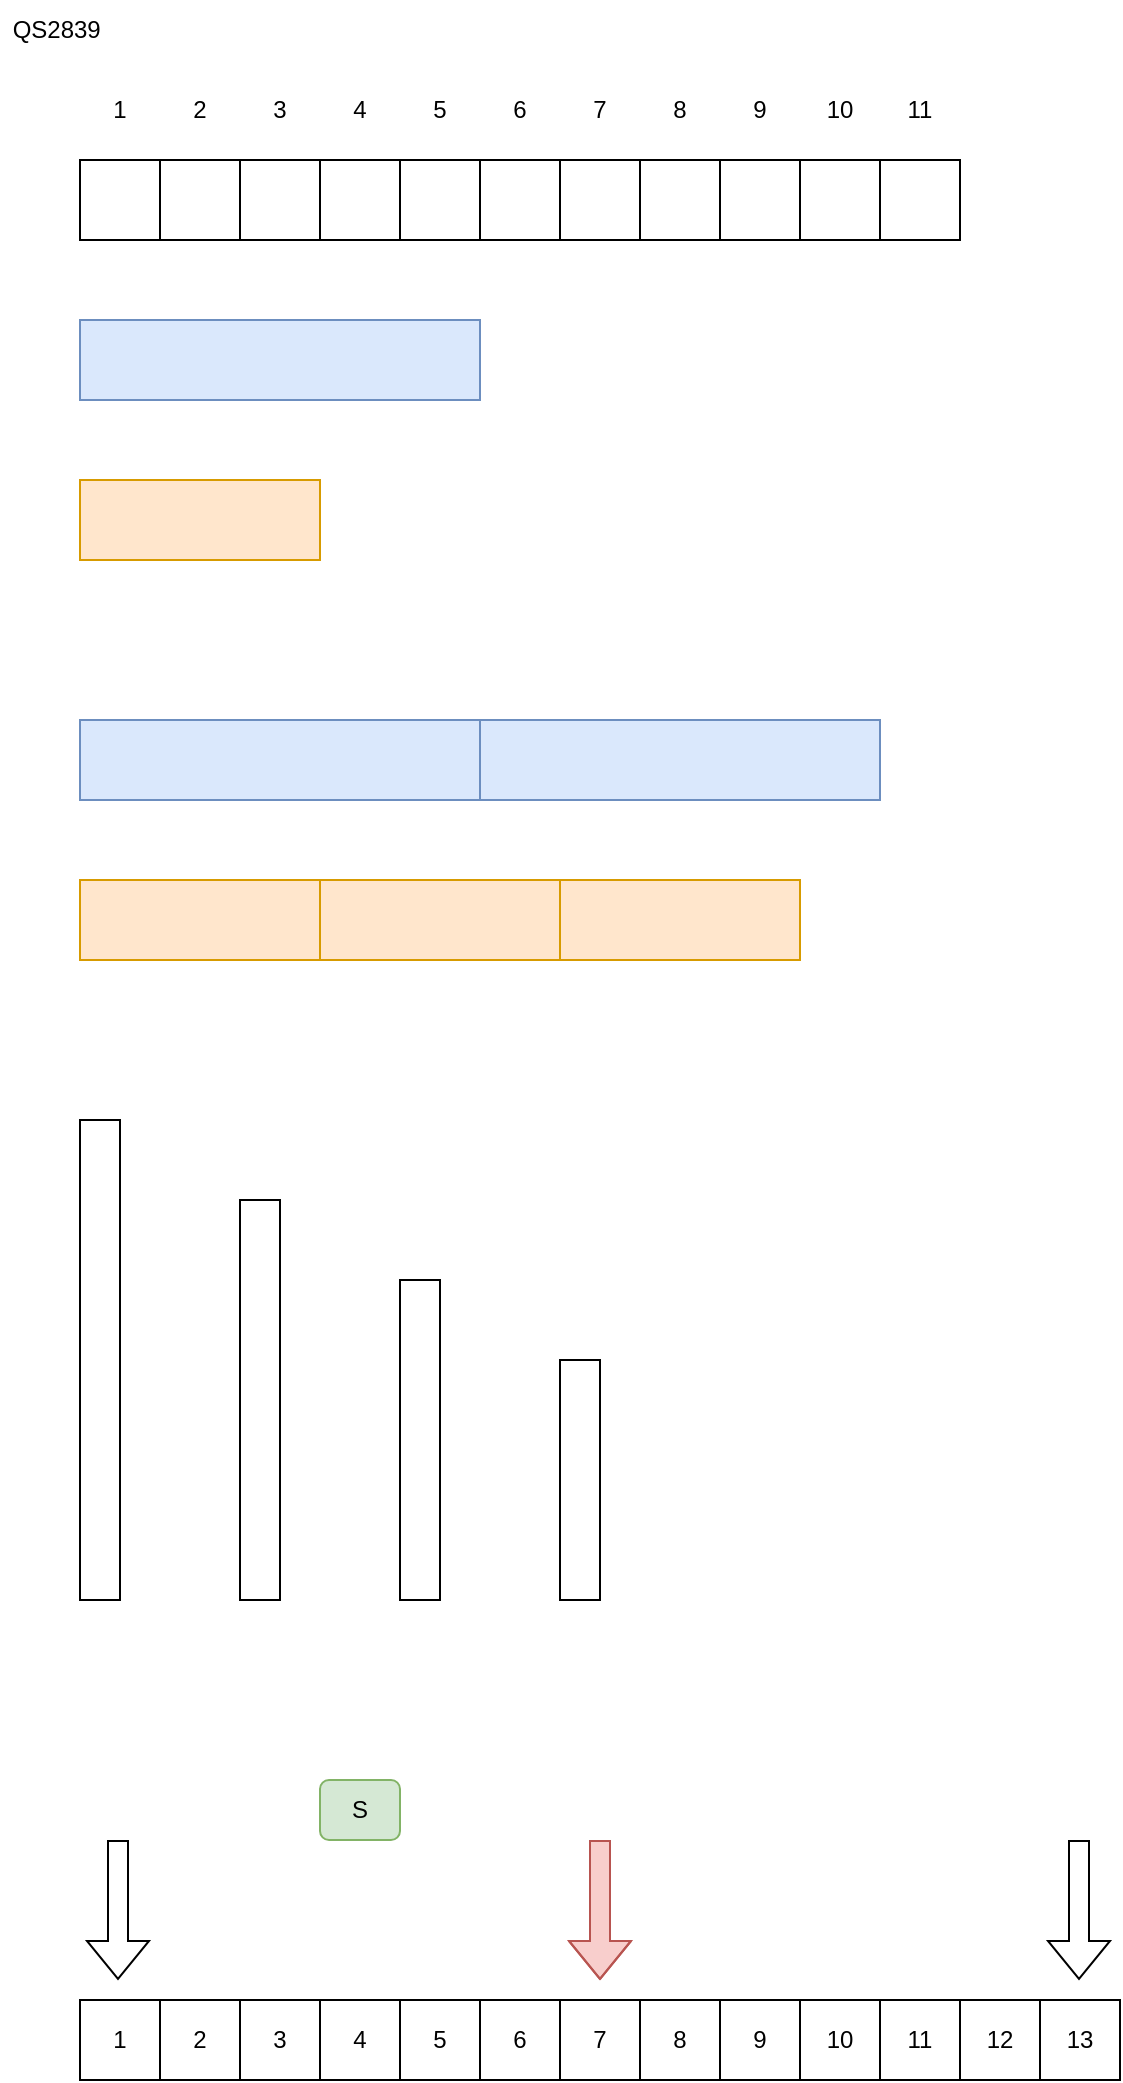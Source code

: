 <mxfile version="21.2.9" type="device" pages="2">
  <diagram name="페이지-1" id="g2Uvg7niJ35BmvZztRaf">
    <mxGraphModel dx="1050" dy="691" grid="1" gridSize="10" guides="1" tooltips="1" connect="1" arrows="1" fold="1" page="1" pageScale="1" pageWidth="827" pageHeight="1169" math="0" shadow="0">
      <root>
        <mxCell id="0" />
        <mxCell id="1" parent="0" />
        <mxCell id="qujUXxBkWEmZOd82z3Fd-1" value="" style="rounded=0;whiteSpace=wrap;html=1;" parent="1" vertex="1">
          <mxGeometry x="40" y="80" width="40" height="40" as="geometry" />
        </mxCell>
        <mxCell id="qujUXxBkWEmZOd82z3Fd-2" value="" style="rounded=0;whiteSpace=wrap;html=1;" parent="1" vertex="1">
          <mxGeometry x="80" y="80" width="40" height="40" as="geometry" />
        </mxCell>
        <mxCell id="qujUXxBkWEmZOd82z3Fd-3" value="" style="rounded=0;whiteSpace=wrap;html=1;" parent="1" vertex="1">
          <mxGeometry x="120" y="80" width="40" height="40" as="geometry" />
        </mxCell>
        <mxCell id="qujUXxBkWEmZOd82z3Fd-4" value="" style="rounded=0;whiteSpace=wrap;html=1;" parent="1" vertex="1">
          <mxGeometry x="160" y="80" width="40" height="40" as="geometry" />
        </mxCell>
        <mxCell id="qujUXxBkWEmZOd82z3Fd-5" value="" style="rounded=0;whiteSpace=wrap;html=1;" parent="1" vertex="1">
          <mxGeometry x="200" y="80" width="40" height="40" as="geometry" />
        </mxCell>
        <mxCell id="qujUXxBkWEmZOd82z3Fd-6" value="" style="rounded=0;whiteSpace=wrap;html=1;" parent="1" vertex="1">
          <mxGeometry x="240" y="80" width="40" height="40" as="geometry" />
        </mxCell>
        <mxCell id="qujUXxBkWEmZOd82z3Fd-7" value="" style="rounded=0;whiteSpace=wrap;html=1;" parent="1" vertex="1">
          <mxGeometry x="280" y="80" width="40" height="40" as="geometry" />
        </mxCell>
        <mxCell id="qujUXxBkWEmZOd82z3Fd-8" value="" style="rounded=0;whiteSpace=wrap;html=1;" parent="1" vertex="1">
          <mxGeometry x="320" y="80" width="40" height="40" as="geometry" />
        </mxCell>
        <mxCell id="qujUXxBkWEmZOd82z3Fd-9" value="" style="rounded=0;whiteSpace=wrap;html=1;" parent="1" vertex="1">
          <mxGeometry x="360" y="80" width="40" height="40" as="geometry" />
        </mxCell>
        <mxCell id="qujUXxBkWEmZOd82z3Fd-10" value="" style="rounded=0;whiteSpace=wrap;html=1;" parent="1" vertex="1">
          <mxGeometry x="400" y="80" width="40" height="40" as="geometry" />
        </mxCell>
        <mxCell id="qujUXxBkWEmZOd82z3Fd-11" value="" style="rounded=0;whiteSpace=wrap;html=1;" parent="1" vertex="1">
          <mxGeometry x="440" y="80" width="40" height="40" as="geometry" />
        </mxCell>
        <mxCell id="qujUXxBkWEmZOd82z3Fd-12" value="2" style="text;html=1;strokeColor=none;fillColor=none;align=center;verticalAlign=middle;whiteSpace=wrap;rounded=0;" parent="1" vertex="1">
          <mxGeometry x="80" y="40" width="40" height="30" as="geometry" />
        </mxCell>
        <mxCell id="qujUXxBkWEmZOd82z3Fd-13" value="1" style="text;html=1;strokeColor=none;fillColor=none;align=center;verticalAlign=middle;whiteSpace=wrap;rounded=0;" parent="1" vertex="1">
          <mxGeometry x="40" y="40" width="40" height="30" as="geometry" />
        </mxCell>
        <mxCell id="qujUXxBkWEmZOd82z3Fd-15" value="10" style="text;html=1;strokeColor=none;fillColor=none;align=center;verticalAlign=middle;whiteSpace=wrap;rounded=0;" parent="1" vertex="1">
          <mxGeometry x="400" y="40" width="40" height="30" as="geometry" />
        </mxCell>
        <mxCell id="qujUXxBkWEmZOd82z3Fd-16" value="" style="rounded=0;whiteSpace=wrap;html=1;fillColor=#dae8fc;strokeColor=#6c8ebf;" parent="1" vertex="1">
          <mxGeometry x="40" y="160" width="200" height="40" as="geometry" />
        </mxCell>
        <mxCell id="qujUXxBkWEmZOd82z3Fd-17" value="3" style="text;html=1;strokeColor=none;fillColor=none;align=center;verticalAlign=middle;whiteSpace=wrap;rounded=0;" parent="1" vertex="1">
          <mxGeometry x="120" y="40" width="40" height="30" as="geometry" />
        </mxCell>
        <mxCell id="qujUXxBkWEmZOd82z3Fd-18" value="4" style="text;html=1;strokeColor=none;fillColor=none;align=center;verticalAlign=middle;whiteSpace=wrap;rounded=0;" parent="1" vertex="1">
          <mxGeometry x="160" y="40" width="40" height="30" as="geometry" />
        </mxCell>
        <mxCell id="qujUXxBkWEmZOd82z3Fd-19" value="5" style="text;html=1;strokeColor=none;fillColor=none;align=center;verticalAlign=middle;whiteSpace=wrap;rounded=0;" parent="1" vertex="1">
          <mxGeometry x="200" y="40" width="40" height="30" as="geometry" />
        </mxCell>
        <mxCell id="qujUXxBkWEmZOd82z3Fd-20" value="6" style="text;html=1;strokeColor=none;fillColor=none;align=center;verticalAlign=middle;whiteSpace=wrap;rounded=0;" parent="1" vertex="1">
          <mxGeometry x="240" y="40" width="40" height="30" as="geometry" />
        </mxCell>
        <mxCell id="qujUXxBkWEmZOd82z3Fd-21" value="7" style="text;html=1;strokeColor=none;fillColor=none;align=center;verticalAlign=middle;whiteSpace=wrap;rounded=0;" parent="1" vertex="1">
          <mxGeometry x="280" y="40" width="40" height="30" as="geometry" />
        </mxCell>
        <mxCell id="qujUXxBkWEmZOd82z3Fd-22" value="8" style="text;html=1;strokeColor=none;fillColor=none;align=center;verticalAlign=middle;whiteSpace=wrap;rounded=0;" parent="1" vertex="1">
          <mxGeometry x="320" y="40" width="40" height="30" as="geometry" />
        </mxCell>
        <mxCell id="qujUXxBkWEmZOd82z3Fd-23" value="9" style="text;html=1;strokeColor=none;fillColor=none;align=center;verticalAlign=middle;whiteSpace=wrap;rounded=0;" parent="1" vertex="1">
          <mxGeometry x="360" y="40" width="40" height="30" as="geometry" />
        </mxCell>
        <mxCell id="qujUXxBkWEmZOd82z3Fd-24" value="11" style="text;html=1;strokeColor=none;fillColor=none;align=center;verticalAlign=middle;whiteSpace=wrap;rounded=0;" parent="1" vertex="1">
          <mxGeometry x="440" y="40" width="40" height="30" as="geometry" />
        </mxCell>
        <mxCell id="qujUXxBkWEmZOd82z3Fd-25" value="" style="rounded=0;whiteSpace=wrap;html=1;fillColor=#ffe6cc;strokeColor=#d79b00;" parent="1" vertex="1">
          <mxGeometry x="40" y="240" width="120" height="40" as="geometry" />
        </mxCell>
        <mxCell id="qujUXxBkWEmZOd82z3Fd-26" value="QS2839&amp;nbsp;" style="text;html=1;strokeColor=none;fillColor=none;align=center;verticalAlign=middle;whiteSpace=wrap;rounded=0;" parent="1" vertex="1">
          <mxGeometry width="60" height="30" as="geometry" />
        </mxCell>
        <mxCell id="qujUXxBkWEmZOd82z3Fd-32" value="" style="rounded=0;whiteSpace=wrap;html=1;fillColor=#dae8fc;strokeColor=#6c8ebf;" parent="1" vertex="1">
          <mxGeometry x="40" y="360" width="200" height="40" as="geometry" />
        </mxCell>
        <mxCell id="qujUXxBkWEmZOd82z3Fd-33" value="" style="rounded=0;whiteSpace=wrap;html=1;fillColor=#dae8fc;strokeColor=#6c8ebf;" parent="1" vertex="1">
          <mxGeometry x="240" y="360" width="200" height="40" as="geometry" />
        </mxCell>
        <mxCell id="qujUXxBkWEmZOd82z3Fd-34" value="" style="rounded=0;whiteSpace=wrap;html=1;fillColor=#ffe6cc;strokeColor=#d79b00;" parent="1" vertex="1">
          <mxGeometry x="40" y="440" width="120" height="40" as="geometry" />
        </mxCell>
        <mxCell id="qujUXxBkWEmZOd82z3Fd-35" value="" style="rounded=0;whiteSpace=wrap;html=1;fillColor=#ffe6cc;strokeColor=#d79b00;" parent="1" vertex="1">
          <mxGeometry x="160" y="440" width="120" height="40" as="geometry" />
        </mxCell>
        <mxCell id="qujUXxBkWEmZOd82z3Fd-36" value="" style="rounded=0;whiteSpace=wrap;html=1;fillColor=#ffe6cc;strokeColor=#d79b00;" parent="1" vertex="1">
          <mxGeometry x="280" y="440" width="120" height="40" as="geometry" />
        </mxCell>
        <mxCell id="qujUXxBkWEmZOd82z3Fd-37" value="" style="rounded=0;whiteSpace=wrap;html=1;" parent="1" vertex="1">
          <mxGeometry x="40" y="560" width="20" height="240" as="geometry" />
        </mxCell>
        <mxCell id="qujUXxBkWEmZOd82z3Fd-38" value="" style="rounded=0;whiteSpace=wrap;html=1;" parent="1" vertex="1">
          <mxGeometry x="120" y="600" width="20" height="200" as="geometry" />
        </mxCell>
        <mxCell id="qujUXxBkWEmZOd82z3Fd-39" value="" style="rounded=0;whiteSpace=wrap;html=1;" parent="1" vertex="1">
          <mxGeometry x="200" y="640" width="20" height="160" as="geometry" />
        </mxCell>
        <mxCell id="qujUXxBkWEmZOd82z3Fd-40" value="" style="rounded=0;whiteSpace=wrap;html=1;" parent="1" vertex="1">
          <mxGeometry x="280" y="680" width="20" height="120" as="geometry" />
        </mxCell>
        <mxCell id="qujUXxBkWEmZOd82z3Fd-41" value="1" style="rounded=0;whiteSpace=wrap;html=1;" parent="1" vertex="1">
          <mxGeometry x="40" y="1000" width="40" height="40" as="geometry" />
        </mxCell>
        <mxCell id="qujUXxBkWEmZOd82z3Fd-42" value="2" style="rounded=0;whiteSpace=wrap;html=1;" parent="1" vertex="1">
          <mxGeometry x="80" y="1000" width="40" height="40" as="geometry" />
        </mxCell>
        <mxCell id="qujUXxBkWEmZOd82z3Fd-43" value="3" style="rounded=0;whiteSpace=wrap;html=1;" parent="1" vertex="1">
          <mxGeometry x="120" y="1000" width="40" height="40" as="geometry" />
        </mxCell>
        <mxCell id="qujUXxBkWEmZOd82z3Fd-44" value="4" style="rounded=0;whiteSpace=wrap;html=1;" parent="1" vertex="1">
          <mxGeometry x="160" y="1000" width="40" height="40" as="geometry" />
        </mxCell>
        <mxCell id="qujUXxBkWEmZOd82z3Fd-45" value="5" style="rounded=0;whiteSpace=wrap;html=1;" parent="1" vertex="1">
          <mxGeometry x="200" y="1000" width="40" height="40" as="geometry" />
        </mxCell>
        <mxCell id="qujUXxBkWEmZOd82z3Fd-46" value="6" style="rounded=0;whiteSpace=wrap;html=1;" parent="1" vertex="1">
          <mxGeometry x="240" y="1000" width="40" height="40" as="geometry" />
        </mxCell>
        <mxCell id="qujUXxBkWEmZOd82z3Fd-47" value="7" style="rounded=0;whiteSpace=wrap;html=1;" parent="1" vertex="1">
          <mxGeometry x="280" y="1000" width="40" height="40" as="geometry" />
        </mxCell>
        <mxCell id="qujUXxBkWEmZOd82z3Fd-48" value="8" style="rounded=0;whiteSpace=wrap;html=1;" parent="1" vertex="1">
          <mxGeometry x="320" y="1000" width="40" height="40" as="geometry" />
        </mxCell>
        <mxCell id="qujUXxBkWEmZOd82z3Fd-49" value="9" style="rounded=0;whiteSpace=wrap;html=1;" parent="1" vertex="1">
          <mxGeometry x="360" y="1000" width="40" height="40" as="geometry" />
        </mxCell>
        <mxCell id="qujUXxBkWEmZOd82z3Fd-50" value="10" style="rounded=0;whiteSpace=wrap;html=1;" parent="1" vertex="1">
          <mxGeometry x="400" y="1000" width="40" height="40" as="geometry" />
        </mxCell>
        <mxCell id="qujUXxBkWEmZOd82z3Fd-51" value="11" style="rounded=0;whiteSpace=wrap;html=1;" parent="1" vertex="1">
          <mxGeometry x="440" y="1000" width="40" height="40" as="geometry" />
        </mxCell>
        <mxCell id="qujUXxBkWEmZOd82z3Fd-52" value="12" style="rounded=0;whiteSpace=wrap;html=1;" parent="1" vertex="1">
          <mxGeometry x="480" y="1000" width="40" height="40" as="geometry" />
        </mxCell>
        <mxCell id="qujUXxBkWEmZOd82z3Fd-53" value="13" style="rounded=0;whiteSpace=wrap;html=1;" parent="1" vertex="1">
          <mxGeometry x="520" y="1000" width="40" height="40" as="geometry" />
        </mxCell>
        <mxCell id="qujUXxBkWEmZOd82z3Fd-55" value="" style="shape=flexArrow;endArrow=classic;html=1;rounded=0;" parent="1" edge="1">
          <mxGeometry width="50" height="50" relative="1" as="geometry">
            <mxPoint x="59" y="920" as="sourcePoint" />
            <mxPoint x="59" y="990" as="targetPoint" />
          </mxGeometry>
        </mxCell>
        <mxCell id="qujUXxBkWEmZOd82z3Fd-56" value="" style="shape=flexArrow;endArrow=classic;html=1;rounded=0;" parent="1" edge="1">
          <mxGeometry width="50" height="50" relative="1" as="geometry">
            <mxPoint x="539.5" y="920" as="sourcePoint" />
            <mxPoint x="539.5" y="990" as="targetPoint" />
          </mxGeometry>
        </mxCell>
        <mxCell id="qujUXxBkWEmZOd82z3Fd-57" value="" style="shape=flexArrow;endArrow=classic;html=1;rounded=0;fillColor=#f8cecc;strokeColor=#b85450;" parent="1" edge="1">
          <mxGeometry width="50" height="50" relative="1" as="geometry">
            <mxPoint x="300" y="920" as="sourcePoint" />
            <mxPoint x="300" y="990" as="targetPoint" />
            <Array as="points">
              <mxPoint x="300" y="970" />
            </Array>
          </mxGeometry>
        </mxCell>
        <mxCell id="qujUXxBkWEmZOd82z3Fd-58" value="S" style="rounded=1;whiteSpace=wrap;html=1;fillColor=#d5e8d4;strokeColor=#82b366;" parent="1" vertex="1">
          <mxGeometry x="160" y="890" width="40" height="30" as="geometry" />
        </mxCell>
      </root>
    </mxGraphModel>
  </diagram>
  <diagram id="lGpQ8fKm8zK5nShgTTff" name="19637">
    <mxGraphModel dx="947" dy="673" grid="1" gridSize="10" guides="1" tooltips="1" connect="0" arrows="0" fold="1" page="1" pageScale="1" pageWidth="827" pageHeight="1169" math="0" shadow="0">
      <root>
        <mxCell id="0" />
        <mxCell id="1" parent="0" />
        <mxCell id="CGc9jp1FEeXove_fziHP-1" value="10" style="rounded=0;whiteSpace=wrap;html=1;" vertex="1" parent="1">
          <mxGeometry x="40" y="80" width="40" height="40" as="geometry" />
        </mxCell>
        <mxCell id="CGc9jp1FEeXove_fziHP-2" value="20" style="rounded=0;whiteSpace=wrap;html=1;" vertex="1" parent="1">
          <mxGeometry x="80" y="80" width="40" height="40" as="geometry" />
        </mxCell>
        <mxCell id="CGc9jp1FEeXove_fziHP-3" value="30" style="rounded=0;whiteSpace=wrap;html=1;" vertex="1" parent="1">
          <mxGeometry x="120" y="80" width="40" height="40" as="geometry" />
        </mxCell>
        <mxCell id="CGc9jp1FEeXove_fziHP-4" value="40" style="rounded=0;whiteSpace=wrap;html=1;" vertex="1" parent="1">
          <mxGeometry x="160" y="80" width="40" height="40" as="geometry" />
        </mxCell>
        <mxCell id="CGc9jp1FEeXove_fziHP-5" value="50" style="rounded=0;whiteSpace=wrap;html=1;" vertex="1" parent="1">
          <mxGeometry x="200" y="80" width="40" height="40" as="geometry" />
        </mxCell>
        <mxCell id="CGc9jp1FEeXove_fziHP-6" value="1000" style="rounded=0;whiteSpace=wrap;html=1;" vertex="1" parent="1">
          <mxGeometry x="280" y="80" width="40" height="40" as="geometry" />
        </mxCell>
        <mxCell id="CGc9jp1FEeXove_fziHP-7" value="" style="shape=flexArrow;endArrow=classic;html=1;rounded=0;" edge="1" parent="1">
          <mxGeometry width="50" height="50" relative="1" as="geometry">
            <mxPoint x="20" y="10" as="sourcePoint" />
            <mxPoint x="20" y="60" as="targetPoint" />
          </mxGeometry>
        </mxCell>
        <mxCell id="CGc9jp1FEeXove_fziHP-8" value="" style="shape=flexArrow;endArrow=classic;html=1;rounded=0;" edge="1" parent="1">
          <mxGeometry width="50" height="50" relative="1" as="geometry">
            <mxPoint x="340" y="10" as="sourcePoint" />
            <mxPoint x="340" y="60" as="targetPoint" />
          </mxGeometry>
        </mxCell>
        <mxCell id="CGc9jp1FEeXove_fziHP-9" value="10000" style="rounded=0;whiteSpace=wrap;html=1;" vertex="1" parent="1">
          <mxGeometry x="80" y="240" width="80" height="40" as="geometry" />
        </mxCell>
        <mxCell id="CGc9jp1FEeXove_fziHP-10" value="100000" style="rounded=0;whiteSpace=wrap;html=1;" vertex="1" parent="1">
          <mxGeometry x="160" y="240" width="80" height="40" as="geometry" />
        </mxCell>
        <mxCell id="CGc9jp1FEeXove_fziHP-11" value="1000000" style="rounded=0;whiteSpace=wrap;html=1;" vertex="1" parent="1">
          <mxGeometry x="240" y="240" width="80" height="40" as="geometry" />
        </mxCell>
        <mxCell id="CGc9jp1FEeXove_fziHP-12" value="10001" style="rounded=0;whiteSpace=wrap;html=1;fillColor=#dae8fc;strokeColor=#6c8ebf;" vertex="1" parent="1">
          <mxGeometry x="80" y="320" width="80" height="40" as="geometry" />
        </mxCell>
        <mxCell id="CGc9jp1FEeXove_fziHP-13" value="" style="shape=flexArrow;endArrow=classic;html=1;rounded=0;" edge="1" parent="1">
          <mxGeometry width="50" height="50" relative="1" as="geometry">
            <mxPoint x="199" y="180" as="sourcePoint" />
            <mxPoint x="199" y="230" as="targetPoint" />
          </mxGeometry>
        </mxCell>
        <mxCell id="CGc9jp1FEeXove_fziHP-14" value="" style="shape=flexArrow;endArrow=classic;html=1;rounded=0;" edge="1" parent="1">
          <mxGeometry width="50" height="50" relative="1" as="geometry">
            <mxPoint x="230" y="180" as="sourcePoint" />
            <mxPoint x="230" y="230" as="targetPoint" />
          </mxGeometry>
        </mxCell>
        <mxCell id="CGc9jp1FEeXove_fziHP-15" value="100000" style="rounded=0;whiteSpace=wrap;html=1;fillColor=#dae8fc;strokeColor=#6c8ebf;" vertex="1" parent="1">
          <mxGeometry x="160" y="400" width="80" height="40" as="geometry" />
        </mxCell>
      </root>
    </mxGraphModel>
  </diagram>
</mxfile>

